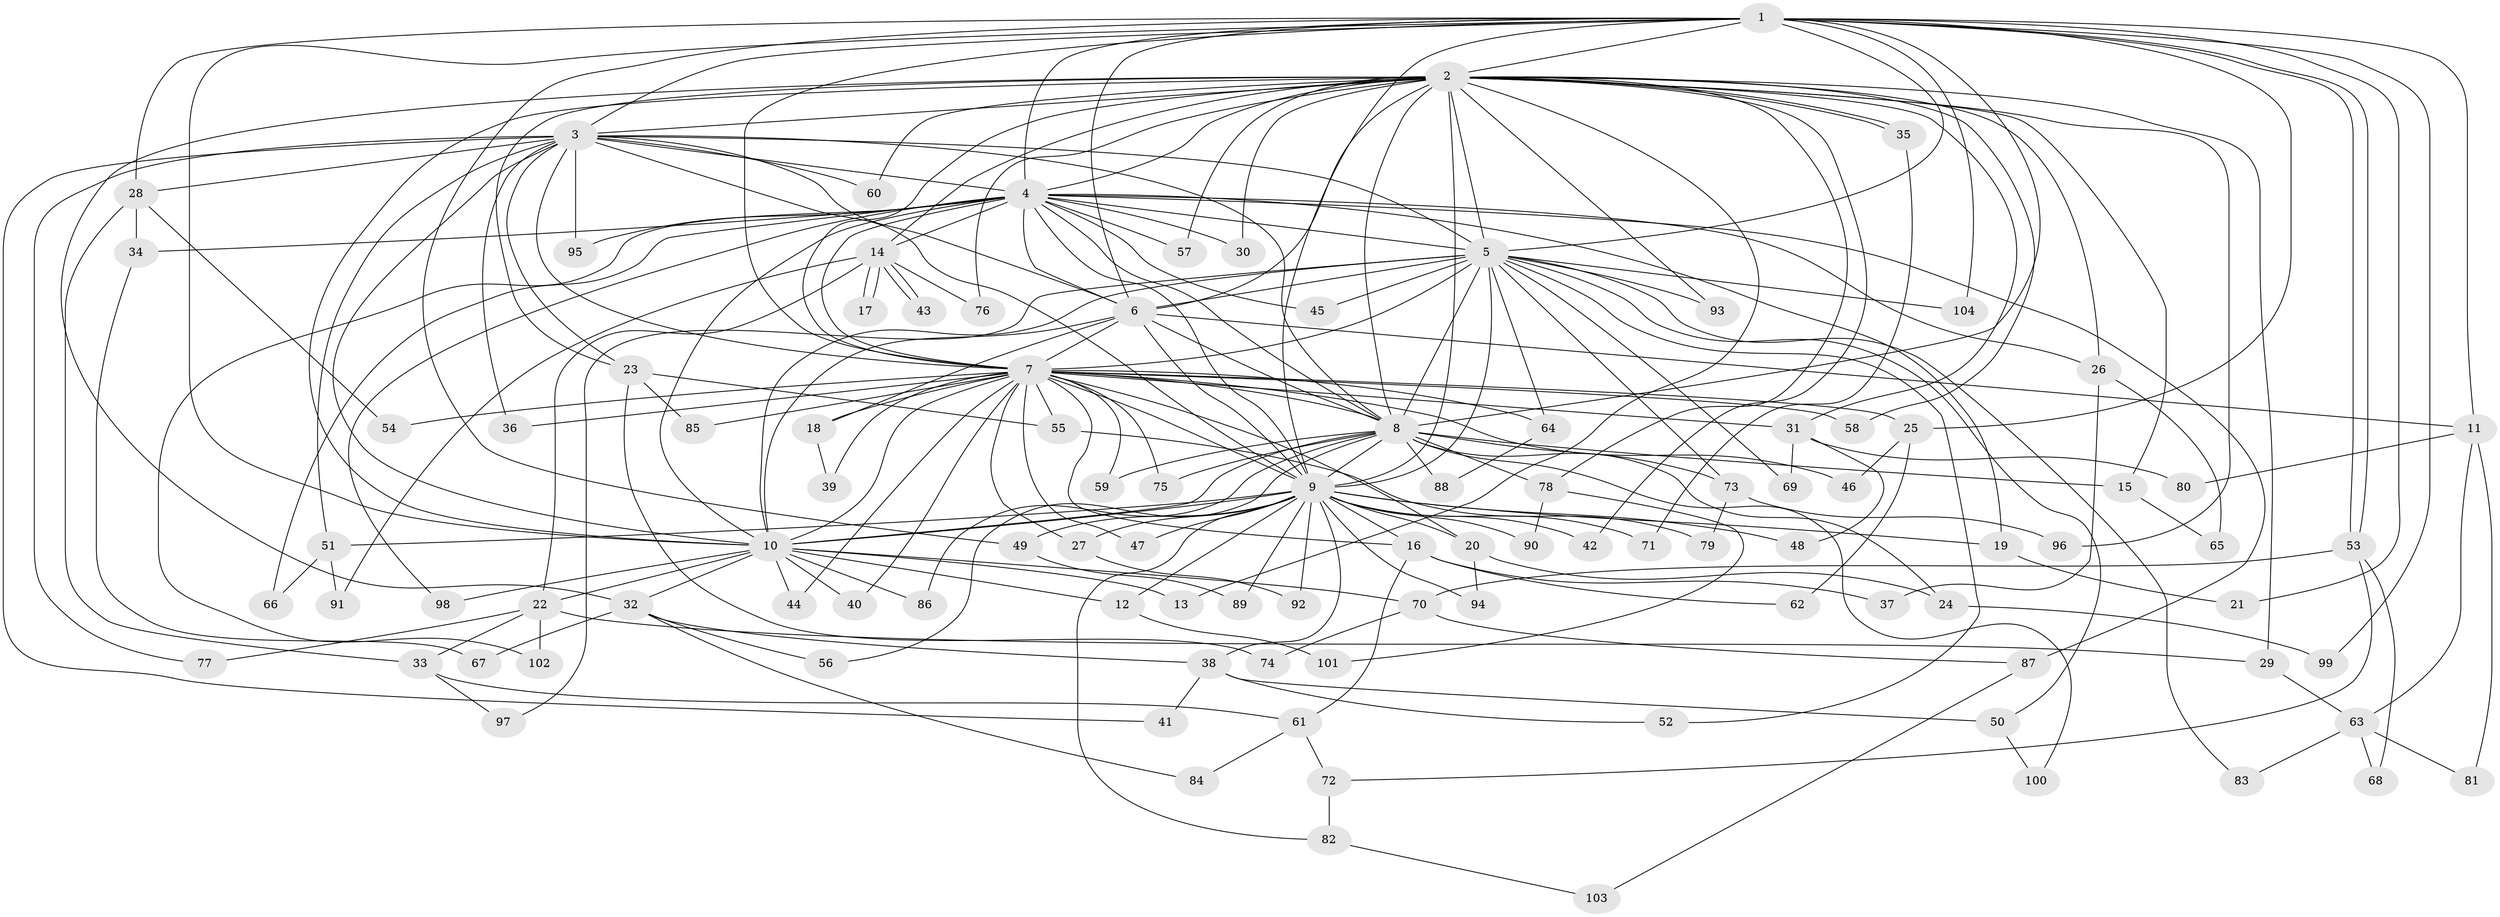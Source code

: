 // coarse degree distribution, {18: 0.023809523809523808, 2: 0.21428571428571427, 5: 0.11904761904761904, 3: 0.14285714285714285, 21: 0.023809523809523808, 20: 0.023809523809523808, 4: 0.19047619047619047, 6: 0.07142857142857142, 14: 0.07142857142857142, 1: 0.047619047619047616, 12: 0.023809523809523808, 7: 0.023809523809523808, 13: 0.023809523809523808}
// Generated by graph-tools (version 1.1) at 2025/36/03/04/25 23:36:33]
// undirected, 104 vertices, 233 edges
graph export_dot {
  node [color=gray90,style=filled];
  1;
  2;
  3;
  4;
  5;
  6;
  7;
  8;
  9;
  10;
  11;
  12;
  13;
  14;
  15;
  16;
  17;
  18;
  19;
  20;
  21;
  22;
  23;
  24;
  25;
  26;
  27;
  28;
  29;
  30;
  31;
  32;
  33;
  34;
  35;
  36;
  37;
  38;
  39;
  40;
  41;
  42;
  43;
  44;
  45;
  46;
  47;
  48;
  49;
  50;
  51;
  52;
  53;
  54;
  55;
  56;
  57;
  58;
  59;
  60;
  61;
  62;
  63;
  64;
  65;
  66;
  67;
  68;
  69;
  70;
  71;
  72;
  73;
  74;
  75;
  76;
  77;
  78;
  79;
  80;
  81;
  82;
  83;
  84;
  85;
  86;
  87;
  88;
  89;
  90;
  91;
  92;
  93;
  94;
  95;
  96;
  97;
  98;
  99;
  100;
  101;
  102;
  103;
  104;
  1 -- 2;
  1 -- 3;
  1 -- 4;
  1 -- 5;
  1 -- 6;
  1 -- 7;
  1 -- 8;
  1 -- 9;
  1 -- 10;
  1 -- 11;
  1 -- 21;
  1 -- 25;
  1 -- 28;
  1 -- 49;
  1 -- 53;
  1 -- 53;
  1 -- 99;
  1 -- 104;
  2 -- 3;
  2 -- 4;
  2 -- 5;
  2 -- 6;
  2 -- 7;
  2 -- 8;
  2 -- 9;
  2 -- 10;
  2 -- 13;
  2 -- 14;
  2 -- 15;
  2 -- 23;
  2 -- 26;
  2 -- 29;
  2 -- 30;
  2 -- 31;
  2 -- 32;
  2 -- 35;
  2 -- 35;
  2 -- 42;
  2 -- 57;
  2 -- 58;
  2 -- 60;
  2 -- 76;
  2 -- 78;
  2 -- 93;
  2 -- 96;
  3 -- 4;
  3 -- 5;
  3 -- 6;
  3 -- 7;
  3 -- 8;
  3 -- 9;
  3 -- 10;
  3 -- 23;
  3 -- 28;
  3 -- 36;
  3 -- 41;
  3 -- 51;
  3 -- 60;
  3 -- 77;
  3 -- 95;
  4 -- 5;
  4 -- 6;
  4 -- 7;
  4 -- 8;
  4 -- 9;
  4 -- 10;
  4 -- 14;
  4 -- 19;
  4 -- 26;
  4 -- 30;
  4 -- 34;
  4 -- 45;
  4 -- 57;
  4 -- 66;
  4 -- 87;
  4 -- 95;
  4 -- 98;
  4 -- 102;
  5 -- 6;
  5 -- 7;
  5 -- 8;
  5 -- 9;
  5 -- 10;
  5 -- 45;
  5 -- 50;
  5 -- 52;
  5 -- 64;
  5 -- 69;
  5 -- 73;
  5 -- 83;
  5 -- 93;
  5 -- 97;
  5 -- 104;
  6 -- 7;
  6 -- 8;
  6 -- 9;
  6 -- 10;
  6 -- 11;
  6 -- 18;
  7 -- 8;
  7 -- 9;
  7 -- 10;
  7 -- 16;
  7 -- 18;
  7 -- 20;
  7 -- 25;
  7 -- 27;
  7 -- 31;
  7 -- 36;
  7 -- 39;
  7 -- 40;
  7 -- 44;
  7 -- 46;
  7 -- 47;
  7 -- 54;
  7 -- 55;
  7 -- 58;
  7 -- 59;
  7 -- 64;
  7 -- 75;
  7 -- 85;
  8 -- 9;
  8 -- 10;
  8 -- 15;
  8 -- 24;
  8 -- 56;
  8 -- 59;
  8 -- 73;
  8 -- 75;
  8 -- 78;
  8 -- 86;
  8 -- 88;
  8 -- 100;
  9 -- 10;
  9 -- 12;
  9 -- 16;
  9 -- 19;
  9 -- 20;
  9 -- 27;
  9 -- 38;
  9 -- 42;
  9 -- 47;
  9 -- 48;
  9 -- 49;
  9 -- 51;
  9 -- 71;
  9 -- 82;
  9 -- 89;
  9 -- 90;
  9 -- 92;
  9 -- 94;
  10 -- 12;
  10 -- 13;
  10 -- 22;
  10 -- 32;
  10 -- 40;
  10 -- 44;
  10 -- 70;
  10 -- 86;
  10 -- 98;
  11 -- 63;
  11 -- 80;
  11 -- 81;
  12 -- 101;
  14 -- 17;
  14 -- 17;
  14 -- 22;
  14 -- 43;
  14 -- 43;
  14 -- 76;
  14 -- 91;
  15 -- 65;
  16 -- 37;
  16 -- 61;
  16 -- 62;
  18 -- 39;
  19 -- 21;
  20 -- 24;
  20 -- 94;
  22 -- 29;
  22 -- 33;
  22 -- 77;
  22 -- 102;
  23 -- 55;
  23 -- 74;
  23 -- 85;
  24 -- 99;
  25 -- 46;
  25 -- 62;
  26 -- 37;
  26 -- 65;
  27 -- 92;
  28 -- 33;
  28 -- 34;
  28 -- 54;
  29 -- 63;
  31 -- 48;
  31 -- 69;
  31 -- 80;
  32 -- 38;
  32 -- 56;
  32 -- 67;
  32 -- 84;
  33 -- 61;
  33 -- 97;
  34 -- 67;
  35 -- 71;
  38 -- 41;
  38 -- 50;
  38 -- 52;
  49 -- 89;
  50 -- 100;
  51 -- 66;
  51 -- 91;
  53 -- 68;
  53 -- 70;
  53 -- 72;
  55 -- 79;
  61 -- 72;
  61 -- 84;
  63 -- 68;
  63 -- 81;
  63 -- 83;
  64 -- 88;
  70 -- 74;
  70 -- 87;
  72 -- 82;
  73 -- 79;
  73 -- 96;
  78 -- 90;
  78 -- 101;
  82 -- 103;
  87 -- 103;
}
